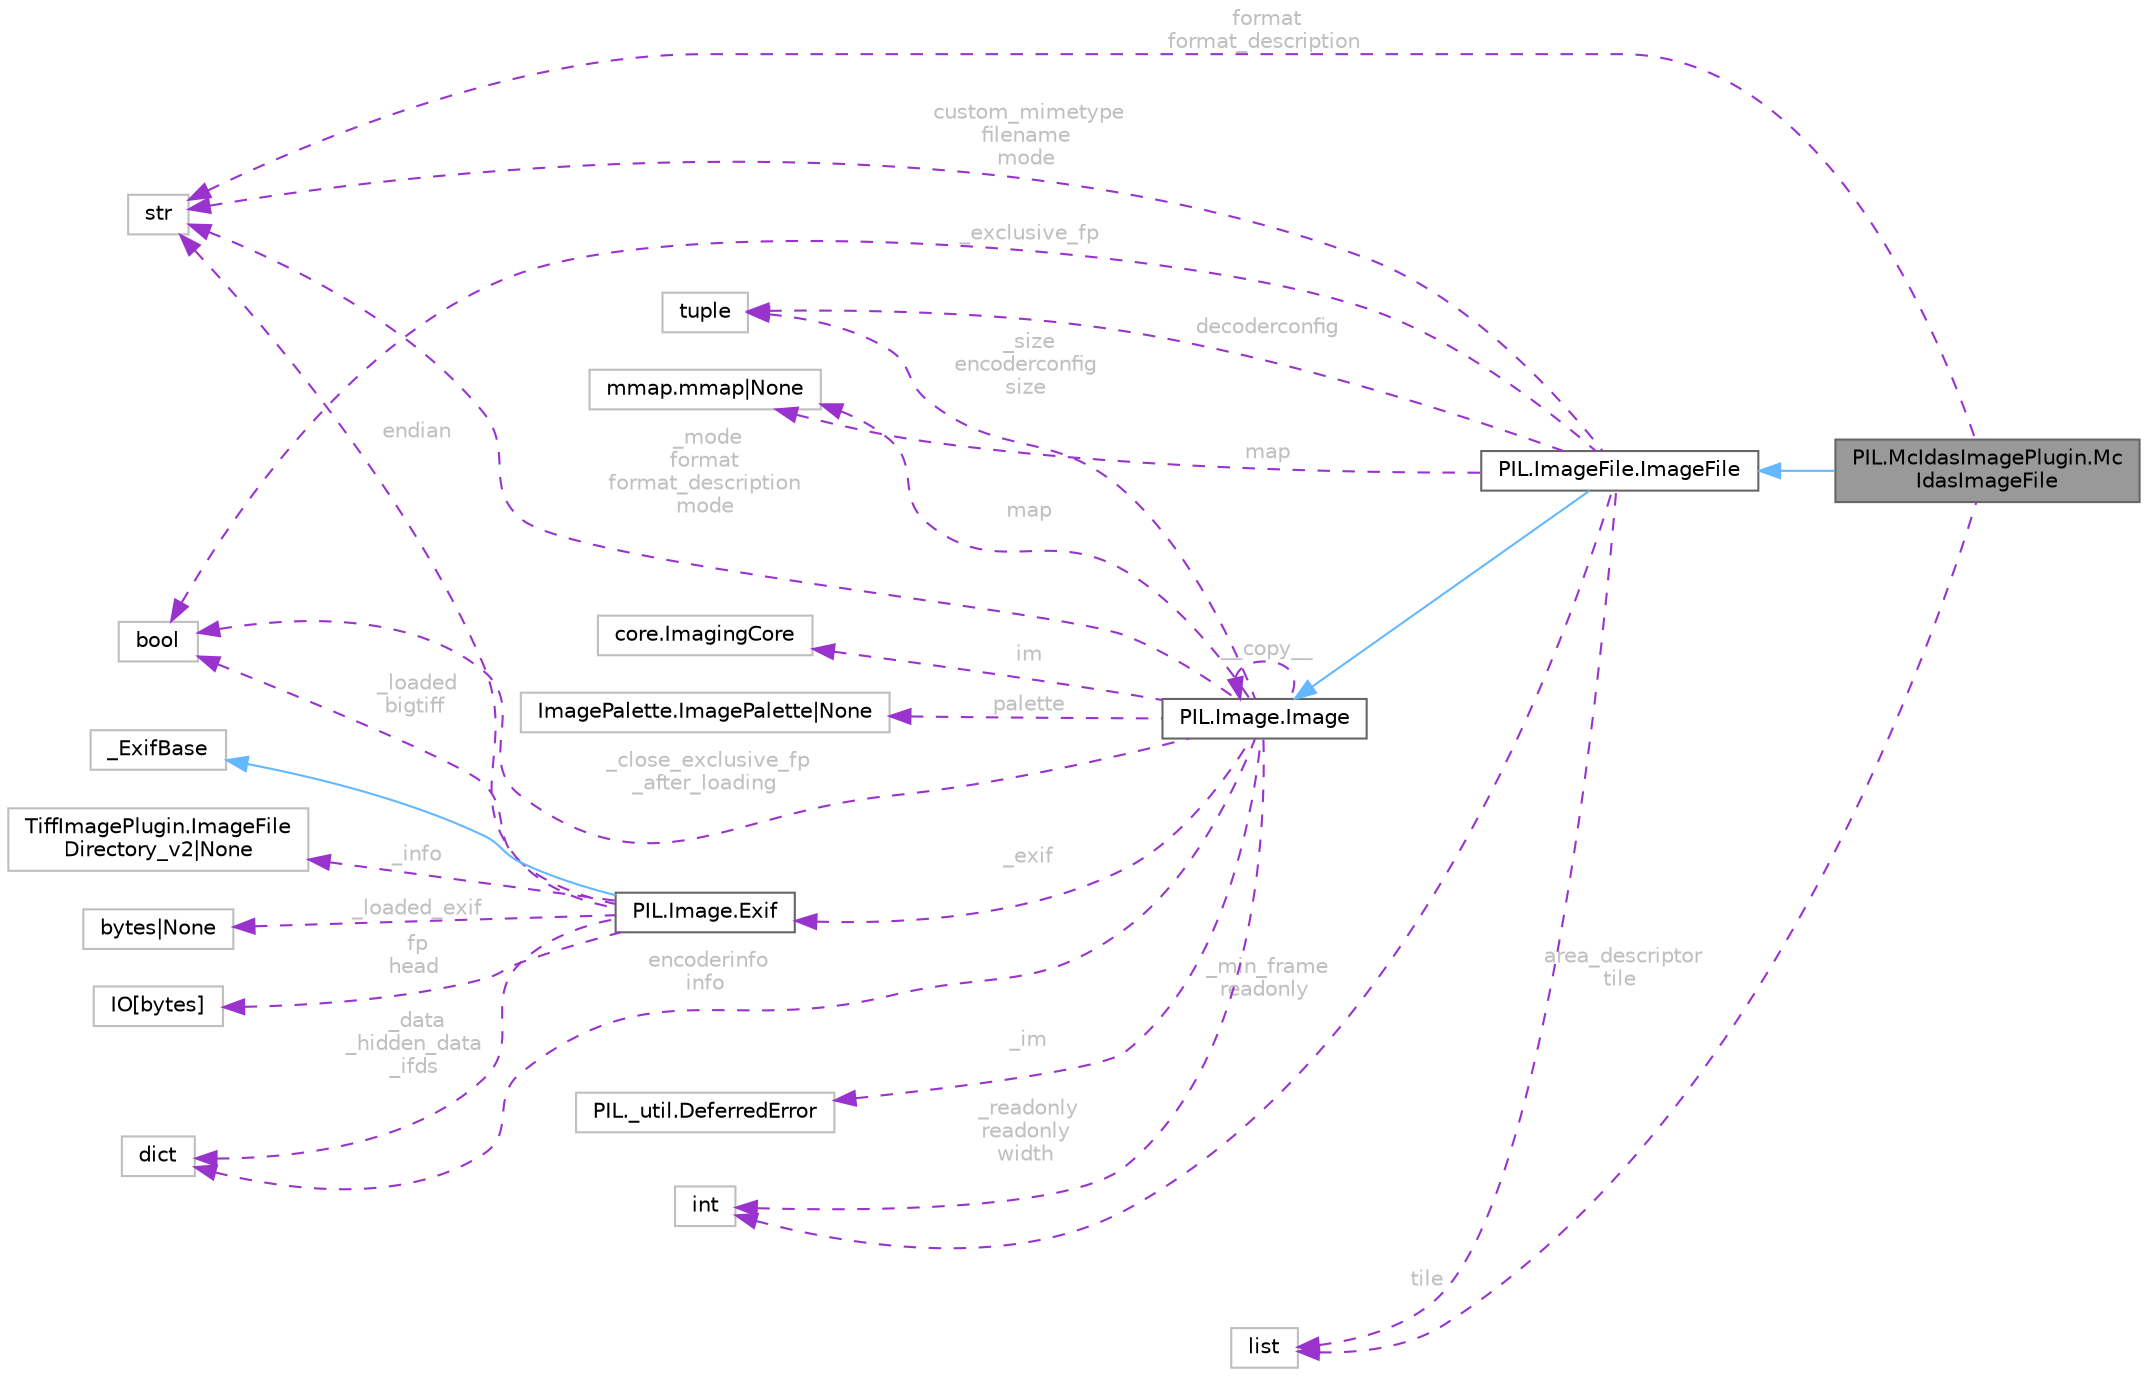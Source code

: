 digraph "PIL.McIdasImagePlugin.McIdasImageFile"
{
 // LATEX_PDF_SIZE
  bgcolor="transparent";
  edge [fontname=Helvetica,fontsize=10,labelfontname=Helvetica,labelfontsize=10];
  node [fontname=Helvetica,fontsize=10,shape=box,height=0.2,width=0.4];
  rankdir="LR";
  Node1 [id="Node000001",label="PIL.McIdasImagePlugin.Mc\lIdasImageFile",height=0.2,width=0.4,color="gray40", fillcolor="grey60", style="filled", fontcolor="black",tooltip="Image plugin for McIdas area images."];
  Node2 -> Node1 [id="edge1_Node000001_Node000002",dir="back",color="steelblue1",style="solid",tooltip=" "];
  Node2 [id="Node000002",label="PIL.ImageFile.ImageFile",height=0.2,width=0.4,color="gray40", fillcolor="white", style="filled",URL="$da/d3b/classPIL_1_1ImageFile_1_1ImageFile.html",tooltip=" "];
  Node3 -> Node2 [id="edge2_Node000002_Node000003",dir="back",color="steelblue1",style="solid",tooltip=" "];
  Node3 [id="Node000003",label="PIL.Image.Image",height=0.2,width=0.4,color="gray40", fillcolor="white", style="filled",URL="$db/d16/classPIL_1_1Image_1_1Image.html",tooltip=" "];
  Node4 -> Node3 [id="edge3_Node000003_Node000004",dir="back",color="darkorchid3",style="dashed",tooltip=" ",label=" _mode\nformat\nformat_description\nmode",fontcolor="grey" ];
  Node4 [id="Node000004",label="str",height=0.2,width=0.4,color="grey75", fillcolor="white", style="filled",tooltip=" "];
  Node5 -> Node3 [id="edge4_Node000003_Node000005",dir="back",color="darkorchid3",style="dashed",tooltip=" ",label=" _close_exclusive_fp\l_after_loading",fontcolor="grey" ];
  Node5 [id="Node000005",label="bool",height=0.2,width=0.4,color="grey75", fillcolor="white", style="filled",tooltip=" "];
  Node3 -> Node3 [id="edge5_Node000003_Node000003",dir="back",color="darkorchid3",style="dashed",tooltip=" ",label=" __copy__",fontcolor="grey" ];
  Node6 -> Node3 [id="edge6_Node000003_Node000006",dir="back",color="darkorchid3",style="dashed",tooltip=" ",label=" _im",fontcolor="grey" ];
  Node6 [id="Node000006",label="PIL._util.DeferredError",height=0.2,width=0.4,color="grey75", fillcolor="white", style="filled",URL="$d6/d5c/classPIL_1_1__util_1_1DeferredError.html",tooltip=" "];
  Node7 -> Node3 [id="edge7_Node000003_Node000007",dir="back",color="darkorchid3",style="dashed",tooltip=" ",label=" _size\nencoderconfig\nsize",fontcolor="grey" ];
  Node7 [id="Node000007",label="tuple",height=0.2,width=0.4,color="grey75", fillcolor="white", style="filled",tooltip=" "];
  Node8 -> Node3 [id="edge8_Node000003_Node000008",dir="back",color="darkorchid3",style="dashed",tooltip=" ",label=" palette",fontcolor="grey" ];
  Node8 [id="Node000008",label="ImagePalette.ImagePalette\|None",height=0.2,width=0.4,color="grey75", fillcolor="white", style="filled",tooltip=" "];
  Node9 -> Node3 [id="edge9_Node000003_Node000009",dir="back",color="darkorchid3",style="dashed",tooltip=" ",label=" encoderinfo\ninfo",fontcolor="grey" ];
  Node9 [id="Node000009",label="dict",height=0.2,width=0.4,color="grey75", fillcolor="white", style="filled",tooltip=" "];
  Node10 -> Node3 [id="edge10_Node000003_Node000010",dir="back",color="darkorchid3",style="dashed",tooltip=" ",label=" _readonly\nreadonly\nwidth",fontcolor="grey" ];
  Node10 [id="Node000010",label="int",height=0.2,width=0.4,color="grey75", fillcolor="white", style="filled",tooltip=" "];
  Node11 -> Node3 [id="edge11_Node000003_Node000011",dir="back",color="darkorchid3",style="dashed",tooltip=" ",label=" _exif",fontcolor="grey" ];
  Node11 [id="Node000011",label="PIL.Image.Exif",height=0.2,width=0.4,color="gray40", fillcolor="white", style="filled",URL="$d5/d98/classPIL_1_1Image_1_1Exif.html",tooltip=" "];
  Node12 -> Node11 [id="edge12_Node000011_Node000012",dir="back",color="steelblue1",style="solid",tooltip=" "];
  Node12 [id="Node000012",label="_ExifBase",height=0.2,width=0.4,color="grey75", fillcolor="white", style="filled",URL="$d3/dc3/class__ExifBase.html",tooltip=" "];
  Node4 -> Node11 [id="edge13_Node000011_Node000004",dir="back",color="darkorchid3",style="dashed",tooltip=" ",label=" endian",fontcolor="grey" ];
  Node5 -> Node11 [id="edge14_Node000011_Node000005",dir="back",color="darkorchid3",style="dashed",tooltip=" ",label=" _loaded\nbigtiff",fontcolor="grey" ];
  Node9 -> Node11 [id="edge15_Node000011_Node000009",dir="back",color="darkorchid3",style="dashed",tooltip=" ",label=" _data\n_hidden_data\n_ifds",fontcolor="grey" ];
  Node13 -> Node11 [id="edge16_Node000011_Node000013",dir="back",color="darkorchid3",style="dashed",tooltip=" ",label=" _info",fontcolor="grey" ];
  Node13 [id="Node000013",label="TiffImagePlugin.ImageFile\lDirectory_v2\|None",height=0.2,width=0.4,color="grey75", fillcolor="white", style="filled",tooltip=" "];
  Node14 -> Node11 [id="edge17_Node000011_Node000014",dir="back",color="darkorchid3",style="dashed",tooltip=" ",label=" _loaded_exif",fontcolor="grey" ];
  Node14 [id="Node000014",label="bytes\|None",height=0.2,width=0.4,color="grey75", fillcolor="white", style="filled",tooltip=" "];
  Node15 -> Node11 [id="edge18_Node000011_Node000015",dir="back",color="darkorchid3",style="dashed",tooltip=" ",label=" fp\nhead",fontcolor="grey" ];
  Node15 [id="Node000015",label="IO[bytes]",height=0.2,width=0.4,color="grey75", fillcolor="white", style="filled",tooltip=" "];
  Node16 -> Node3 [id="edge19_Node000003_Node000016",dir="back",color="darkorchid3",style="dashed",tooltip=" ",label=" map",fontcolor="grey" ];
  Node16 [id="Node000016",label="mmap.mmap\|None",height=0.2,width=0.4,color="grey75", fillcolor="white", style="filled",tooltip=" "];
  Node17 -> Node3 [id="edge20_Node000003_Node000017",dir="back",color="darkorchid3",style="dashed",tooltip=" ",label=" im",fontcolor="grey" ];
  Node17 [id="Node000017",label="core.ImagingCore",height=0.2,width=0.4,color="grey75", fillcolor="white", style="filled",tooltip=" "];
  Node10 -> Node2 [id="edge21_Node000002_Node000010",dir="back",color="darkorchid3",style="dashed",tooltip=" ",label=" _min_frame\nreadonly",fontcolor="grey" ];
  Node4 -> Node2 [id="edge22_Node000002_Node000004",dir="back",color="darkorchid3",style="dashed",tooltip=" ",label=" custom_mimetype\nfilename\nmode",fontcolor="grey" ];
  Node18 -> Node2 [id="edge23_Node000002_Node000018",dir="back",color="darkorchid3",style="dashed",tooltip=" ",label=" tile",fontcolor="grey" ];
  Node18 [id="Node000018",label="list",height=0.2,width=0.4,color="grey75", fillcolor="white", style="filled",tooltip=" "];
  Node7 -> Node2 [id="edge24_Node000002_Node000007",dir="back",color="darkorchid3",style="dashed",tooltip=" ",label=" decoderconfig",fontcolor="grey" ];
  Node5 -> Node2 [id="edge25_Node000002_Node000005",dir="back",color="darkorchid3",style="dashed",tooltip=" ",label=" _exclusive_fp",fontcolor="grey" ];
  Node16 -> Node2 [id="edge26_Node000002_Node000016",dir="back",color="darkorchid3",style="dashed",tooltip=" ",label=" map",fontcolor="grey" ];
  Node4 -> Node1 [id="edge27_Node000001_Node000004",dir="back",color="darkorchid3",style="dashed",tooltip=" ",label=" format\nformat_description",fontcolor="grey" ];
  Node18 -> Node1 [id="edge28_Node000001_Node000018",dir="back",color="darkorchid3",style="dashed",tooltip=" ",label=" area_descriptor\ntile",fontcolor="grey" ];
}
